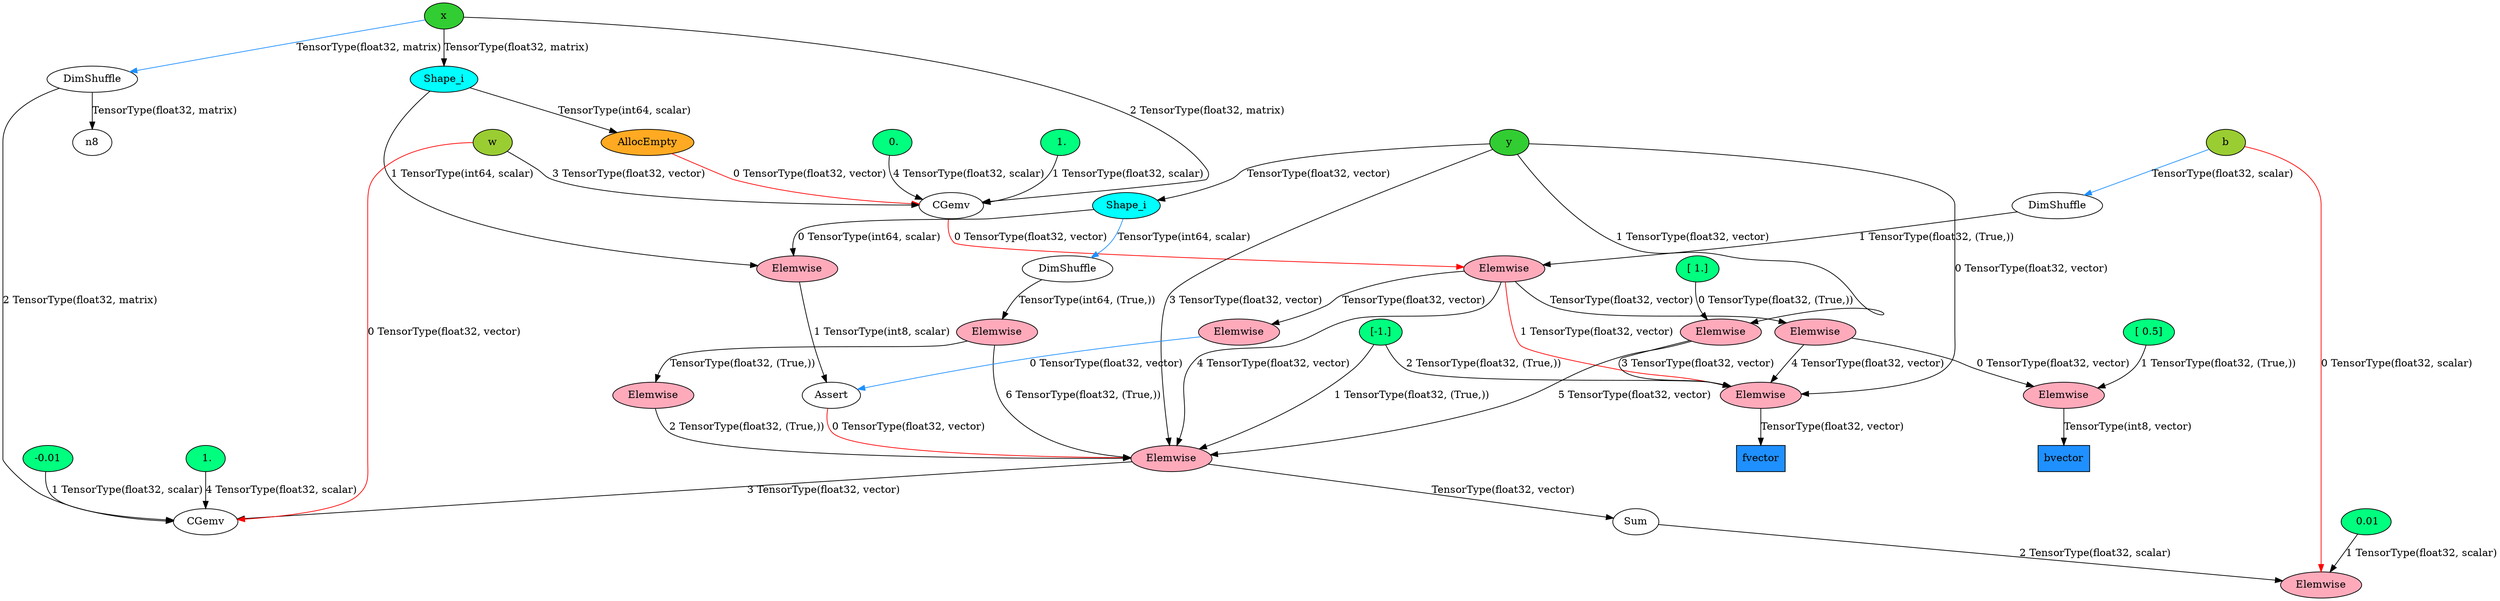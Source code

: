 digraph G {
	graph [bb="0,0,2623,828"];
	node [label="\N"];
	n1	 [apply_op="InplaceDimShuffle{x}",
		height=0.5,
		label=DimShuffle,
		node_type=apply,
		pos="732,546",
		width=1.4763];
	n28	 [apply_op="Elemwise{Composite{((-i0) - i1)}}[(0, 0)]",
		fillcolor="#FFAABB",
		height=0.5,
		label=Elemwise,
		node_type=apply,
		pos="1104,458",
		style=filled,
		type=colored,
		width=1.2888];
	n1 -> n28	 [label="1 TensorType(float32, (True,))",
		lp="1001.5,502",
		pos="e,1061.7,465.72 769.95,533.36 806.79,522.32 864.39,505.71 915,494 960.76,483.41 1013.3,473.88 1051.4,467.45"];
	n2	 [dtype=fscalar,
		fillcolor=YellowGreen,
		height=0.5,
		label=b,
		node_type=shared_input,
		pos="403,634",
		shape=ellipse,
		style=filled,
		tag="('sharedvalue.py', 212, 'utils.add_tag_trace(var)')",
		width=0.75];
	n2 -> n1	 [color=dodgerblue,
		label="TensorType(float32, scalar)",
		lp="578,590",
		pos="e,679.71,549.89 421.49,620.87 440.41,609.04 471.07,591.49 500,582 555.71,563.73 622.12,554.94 669.58,550.75"];
	n52	 [apply_op="Elemwise{Composite{(i0 - (i1 * i2))}}[(0, 0)]",
		fillcolor="#FFAABB",
		height=0.5,
		label=Elemwise,
		node_type=apply,
		pos="1161,18",
		style=filled,
		type=colored,
		width=1.2888];
	n2 -> n52	 [color=red,
		label="0 TensorType(float32, scalar)",
		lp="463.5,326",
		pos="e,1115.1,21.056 401.33,615.78 395.87,558.49 378.59,369.08 373,212 372.43,196.01 367.73,191.11 373,176 379.35,157.78 384.41,153.37 \
400,142 512.95,59.585 948.49,29.763 1104.8,21.586"];
	n4	 [apply_op="Shape_i{0}",
		fillcolor=cyan,
		height=0.5,
		label=Shape_i,
		node_type=apply,
		pos="1082,722",
		style=filled,
		type=colored,
		width=1.1152];
	n15	 [apply_op="AllocEmpty{dtype='float32'}",
		fillcolor="#FFAA22",
		height=0.5,
		label=AllocEmpty,
		node_type=apply,
		pos="1027,634",
		style=filled,
		type=colored,
		width=1.5312];
	n4 -> n15	 [label="TensorType(int64, scalar)",
		lp="1142,678",
		pos="e,1044.7,651.43 1076.3,703.71 1072.5,693.46 1066.9,680.47 1060,670 1057.5,666.21 1054.6,662.45 1051.5,658.88"];
	n17	 [apply_op="Elemwise{eq,no_inplace}",
		fillcolor="#FFAABB",
		height=0.5,
		label=Elemwise,
		node_type=apply,
		pos="2070,458",
		style=filled,
		type=colored,
		width=1.2888];
	n4 -> n17	 [label="1 TensorType(int64, scalar)",
		lp="2262,590",
		pos="e,2114.8,462.76 1122.3,721.06 1296.5,720.63 1983.4,711.65 2160,598 2206.4,568.12 2262.6,537.07 2228,494 2215.1,477.94 2165.2,468.8 \
2124.9,463.92"];
	n5	 [dtype=fmatrix,
		fillcolor=limegreen,
		height=0.5,
		label=x,
		node_type=input,
		pos="889,810",
		shape=ellipse,
		style=filled,
		tag="('<ipython-input-12-2c2a9376bdd2>', 8, 'x = T.matrix(x)')",
		width=0.75];
	n5 -> n4	 [label="TensorType(float32, matrix)",
		lp="1083,766",
		pos="e,1054.4,735.29 910.76,799.3 943.37,784.77 1005.3,757.18 1045.1,739.46"];
	n7	 [apply_op="InplaceDimShuffle{1,0}",
		height=0.5,
		label=DimShuffle,
		node_type=apply,
		pos="202,722",
		width=1.4763];
	n5 -> n7	 [color=dodgerblue,
		label="TensorType(float32, matrix)",
		lp="688,766",
		pos="e,251.16,729.15 862.49,805.68 762.17,793.12 404.28,748.32 261.47,730.44"];
	n21	 [apply_op="CGemv{inplace}",
		height=0.5,
		label=CGemv,
		node_type=apply,
		pos="1082,546",
		width=1.0694];
	n5 -> n21	 [label="2 TensorType(float32, matrix)",
		lp="971,678",
		pos="e,1048.3,554.71 884.23,791.87 877.61,764.73 868.33,710.75 886,670 908.77,617.5 930.96,611.5 980,582 997.95,571.2 1019.7,563.16 1038.5,\
557.52"];
	n8	 [height=0.5,
		pos="27,634",
		width=0.75];
	n7 -> n8	 [label="TensorType(float32, matrix)",
		lp="108,678",
		pos="e,22.363,652.02 150.15,717.59 104.65,713.41 43.409,704.45 28,686 22.51,679.43 21.025,670.55 21.302,662.04"];
	n48	 [apply_op="CGemv{inplace}",
		height=0.5,
		label=CGemv,
		node_type=apply,
		pos="591,106",
		width=1.0694];
	n7 -> n48	 [label="2 TensorType(float32, matrix)",
		lp="288,414",
		pos="e,552.35,106.31 202,703.87 202,686.51 202,658.89 202,635 202,635 202,635 202,457 202,434.33 195.7,427.46 203,406 250.17,267.41 274.46,\
217.33 400,142 443.35,115.99 501.44,108.44 542.14,106.65"];
	n9	 [apply_op="Shape_i{0}",
		fillcolor=cyan,
		height=0.5,
		label=Shape_i,
		node_type=apply,
		pos="2070,546",
		style=filled,
		type=colored,
		width=1.1152];
	n9 -> n17	 [label="0 TensorType(int64, scalar)",
		lp="2148,502",
		pos="e,2070,476.08 2070,527.6 2070,515.75 2070,499.82 2070,486.29"];
	n19	 [apply_op="InplaceDimShuffle{x}",
		height=0.5,
		label=DimShuffle,
		node_type=apply,
		pos="2275,458",
		width=1.4763];
	n9 -> n19	 [color=dodgerblue,
		label="TensorType(int64, scalar)",
		lp="2322,502",
		pos="e,2264.4,475.76 2109.7,543.18 2143.6,540.09 2192.9,531.84 2230,510 2241,503.52 2250.8,493.4 2258.4,483.87"];
	n10	 [dtype=fvector,
		fillcolor=limegreen,
		height=0.5,
		label=y,
		node_type=input,
		pos="1894,634",
		shape=ellipse,
		style=filled,
		tag="('<ipython-input-12-2c2a9376bdd2>', 9, 'y = T.vector(y)')",
		width=0.75];
	n10 -> n9	 [label="TensorType(float32, vector)",
		lp="2077,590",
		pos="e,2043.8,559.79 1915.2,622.63 1944.9,608.15 1999,581.7 2034.7,564.24"];
	n12	 [apply_op="Elemwise{sub,no_inplace}",
		fillcolor="#FFAABB",
		height=0.5,
		label=Elemwise,
		node_type=apply,
		pos="1846,370",
		style=filled,
		type=colored,
		width=1.2888];
	n10 -> n12	 [label="1 TensorType(float32, vector)",
		lp="1946.5,502",
		pos="e,1846.6,388.2 1888.9,616.22 1880.4,587.7 1863.6,527.81 1855,476 1850.7,449.87 1848.4,419.72 1847.2,398.44"];
	n41	 [apply_op="Elemwise{Composite{((i0 * i1 * i2 * i3) + ((scalar_sigmoid((-i4)) * i5) / i6))}}[(0, 0)]",
		fillcolor="#FFAABB",
		height=0.5,
		label=Elemwise,
		node_type=apply,
		pos="1847,194",
		style=filled,
		type=colored,
		width=1.2888];
	n10 -> n41	 [label="3 TensorType(float32, vector)",
		lp="2538.5,414",
		pos="e,1893.4,195.23 1920.8,631.45 1969.2,628.21 2074.1,619.19 2160,598 2187.5,591.22 2379.2,530.25 2399,510 2476,431.1 2462.2,369.74 \
2431,264 2426.2,247.8 2428.1,239.32 2414,230 2372.2,202.33 2038.7,196.53 1903.6,195.32"];
	n44	 [apply_op="Elemwise{Composite{((i0 * scalar_softplus(i1)) - (i2 * i3 * scalar_softplus(i4)))}}[(0, 1)]",
		fillcolor="#FFAABB",
		height=0.5,
		label=Elemwise,
		node_type=apply,
		pos="1209,282",
		style=filled,
		type=colored,
		width=1.2888];
	n10 -> n44	 [label="0 TensorType(float32, vector)",
		lp="1762.5,458",
		pos="e,1213.2,299.99 1876.5,620.26 1811,572.67 1584.2,407.88 1580,406 1545.9,390.75 1534.1,397.25 1498,388 1442.8,373.89 1430.8,363.67 \
1375,352 1344.3,345.57 1260.6,352.06 1235,334 1226.6,328.12 1220.8,318.73 1216.8,309.61"];
	n12 -> n41	 [label="5 TensorType(float32, vector)",
		lp="1931.5,282",
		pos="e,1846.9,212.07 1846.1,352 1846.3,321.85 1846.6,258.79 1846.8,222.43"];
	n12 -> n44	 [label="3 TensorType(float32, vector)",
		lp="1560.5,326",
		pos="e,1253,287.89 1808.2,359.43 1795.8,356.61 1781.9,353.81 1769,352 1639.8,333.88 1604.1,358.84 1476,334 1453.9,329.72 1449.8,323.35 \
1428,318 1372.5,304.41 1307.7,294.81 1263.1,289.15"];
	n13	 [dtype=float32,
		fillcolor=SpringGreen,
		height=0.5,
		label="[ 1.]",
		node_type=constant_input,
		pos="1891,458",
		shape=ellipse,
		style=filled,
		width=0.75];
	n13 -> n12	 [label="0 TensorType(float32, (True,))",
		lp="1959.5,414",
		pos="e,1854.7,387.69 1882.5,440.82 1876,428.37 1866.9,410.92 1859.4,396.58"];
	n15 -> n21	 [color=red,
		label="0 TensorType(float32, vector)",
		lp="1071.5,590",
		pos="e,1044.6,550.56 1002.5,617.72 989.74,607.76 978.38,594.37 987,582 997.94,566.31 1016.8,557.63 1034.8,552.84"];
	n36	 [apply_op="Assert{msg='Theano Assert failed!'}",
		height=0.5,
		label=Assert,
		node_type=apply,
		pos="2068,282",
		width=0.92774];
	n17 -> n36	 [label="1 TensorType(int8, scalar)",
		lp="2144.5,370",
		pos="e,2068.2,300.07 2069.8,440 2069.5,409.85 2068.7,346.79 2068.3,310.43"];
	n26	 [apply_op="Elemwise{Cast{float32}}",
		fillcolor="#FFAABB",
		height=0.5,
		label=Elemwise,
		node_type=apply,
		pos="2282,370",
		style=filled,
		type=colored,
		width=1.2888];
	n19 -> n26	 [label="TensorType(int64, (True,))",
		lp="2352.5,414",
		pos="e,2278.6,388.02 2274.7,439.96 2274.7,430.03 2274.9,417.28 2276,406 2276.2,403.42 2276.6,400.75 2276.9,398.08"];
	n21 -> n28	 [color=red,
		label="0 TensorType(float32, vector)",
		lp="1179.5,502",
		pos="e,1099.7,475.96 1086.3,528.01 1089.4,515.99 1093.6,499.64 1097.1,485.87"];
	n22	 [dtype=fscalar,
		fillcolor=SpringGreen,
		height=0.5,
		label=" 1.",
		node_type=constant_input,
		pos="1178,634",
		shape=ellipse,
		style=filled,
		width=0.75];
	n22 -> n21	 [label="1 TensorType(float32, scalar)",
		lp="1250.5,590",
		pos="e,1113.9,556.32 1174,616.1 1170.8,605.24 1165.1,591.43 1156,582 1147,572.64 1134.9,565.5 1123.2,560.19"];
	n23	 [dtype=fvector,
		fillcolor=YellowGreen,
		height=0.5,
		label=w,
		node_type=shared_input,
		pos="635,634",
		shape=ellipse,
		style=filled,
		tag="('sharedvalue.py', 212, 'utils.add_tag_trace(var)')",
		width=0.75];
	n23 -> n21	 [label="3 TensorType(float32, vector)",
		lp="790.5,590",
		pos="e,1043.5,548.03 649.67,618.83 663.14,606.76 684.25,590.13 706,582 764.71,560.04 945.51,551.36 1033.2,548.37"];
	n23 -> n48	 [color=red,
		label="0 TensorType(float32, vector)",
		lp="675.5,370",
		pos="e,591,124.13 621.8,618.02 608.84,601.73 591,574.34 591,547 591,547 591,547 591,193 591,173.4 591,151.3 591,134.4"];
	n24	 [dtype=fscalar,
		fillcolor=SpringGreen,
		height=0.5,
		label=" 0.",
		node_type=constant_input,
		pos="1368,634",
		shape=ellipse,
		style=filled,
		width=0.75];
	n24 -> n21	 [label="4 TensorType(float32, scalar)",
		lp="1436.5,590",
		pos="e,1120.4,548.2 1362.5,615.99 1357.8,604.48 1350,589.97 1338,582 1305,560.01 1195.3,551.7 1130.8,548.66"];
	n30	 [apply_op="Elemwise{inv,no_inplace}",
		fillcolor="#FFAABB",
		height=0.5,
		label=Elemwise,
		node_type=apply,
		pos="2376,282",
		style=filled,
		type=colored,
		width=1.2888];
	n26 -> n30	 [label="TensorType(float32, (True,))",
		lp="2355.5,326",
		pos="e,2339.6,293.26 2273.5,351.95 2269.5,341.29 2267,327.77 2274,318 2277.6,312.99 2304.4,303.89 2329.7,296.22"];
	n26 -> n41	 [label="6 TensorType(float32, (True,))",
		lp="2233.5,282",
		pos="e,1893.4,195.03 2245.2,358.84 2214.9,348.65 2172.8,330.1 2147,300 2125.7,275.12 2149.3,250.83 2124,230 2091.4,203.11 1974.6,196.61 \
1903.5,195.2"];
	n32	 [apply_op=sigmoid,
		fillcolor="#FFAABB",
		height=0.5,
		label=Elemwise,
		node_type=apply,
		pos="1714,370",
		style=filled,
		type=colored,
		width=1.2888];
	n28 -> n32	 [label="TensorType(float32, vector)",
		lp="1605,414",
		pos="e,1676.6,380.68 1148.6,453.1 1241.3,444.59 1461.1,422.37 1643,388 1650.7,386.54 1658.8,384.8 1666.7,382.99"];
	n34	 [apply_op="Elemwise{neg,no_inplace}",
		fillcolor="#FFAABB",
		height=0.5,
		label=Elemwise,
		node_type=apply,
		pos="1012,370",
		style=filled,
		type=colored,
		width=1.2888];
	n28 -> n34	 [label="TensorType(float32, vector)",
		lp="1103,414",
		pos="e,1012.3,388.33 1065.2,448.04 1050.4,442.77 1034.5,434.58 1024,422 1018.5,415.42 1015.4,406.77 1013.7,398.47"];
	n28 -> n41	 [label="4 TensorType(float32, vector)",
		lp="1758.5,326",
		pos="e,1842.4,211.98 1146,450.17 1208.5,440.08 1329.7,420.79 1433,406 1493.8,397.3 1512.6,409.72 1570,388 1622.1,368.29 1622.2,338.42 \
1674,318 1721.3,299.36 1745.2,328.92 1787,300 1814.1,281.3 1830.5,246.18 1839.1,221.73"];
	n28 -> n44	 [color=red,
		label="1 TensorType(float32, vector)",
		lp="1286.5,370",
		pos="e,1207.6,300.22 1142.5,447.88 1156.9,442.6 1172.1,434.44 1182,422 1195.4,405.07 1203.1,345.83 1206.7,310.39"];
	n30 -> n41	 [label="2 TensorType(float32, (True,))",
		lp="2323.5,238",
		pos="e,1891.9,198.86 2340,270.54 2331.8,268.28 2323.1,265.98 2315,264 2243.1,246.5 2225.1,241.79 2152,230 2065.1,215.98 1963.3,205.48 \
1902.1,199.79"];
	n32 -> n36	 [color=dodgerblue,
		label="0 TensorType(float32, vector)",
		lp="1969.5,326",
		pos="e,2041.9,293.35 1751.4,359.35 1776.6,352.67 1810.5,343.34 1840,334 1860.2,327.6 1864.4,322.99 1885,318 1943.8,303.78 1961.2,314.18 \
2020,300 2024.1,299.02 2028.3,297.82 2032.4,296.52"];
	n38	 [apply_op="Elemwise{Composite{GT(scalar_sigmoid(i0), i1)}}",
		fillcolor="#FFAABB",
		height=0.5,
		label=Elemwise,
		node_type=apply,
		pos="743,282",
		style=filled,
		type=colored,
		width=1.2888];
	n34 -> n38	 [label="0 TensorType(float32, vector)",
		lp="918.5,326",
		pos="e,765.22,298.1 967.79,364.26 931.12,359.4 878.04,350.2 834,334 812.87,326.23 790.8,313.97 773.69,303.43"];
	n34 -> n44	 [label="4 TensorType(float32, vector)",
		lp="1097.5,326",
		pos="e,1163,284.68 1007.3,351.92 1005.4,340.98 1005.2,327.16 1013,318 1030.8,297.18 1101.6,288.72 1153,285.3"];
	n36 -> n41	 [color=red,
		label="0 TensorType(float32, vector)",
		lp="2039.5,238",
		pos="e,1873.5,209.09 2041.2,271.13 2034.3,268.71 2026.9,266.18 2020,264 1991.4,254.99 1983.1,256.44 1955,246 1930.2,236.8 1903.3,224.11 \
1882.6,213.7"];
	n40	 [dtype=bvector,
		fillcolor=dodgerblue,
		height=0.5,
		label=bvector,
		node_type=output,
		pos="743,194",
		shape=box,
		style=filled,
		width=0.80556];
	n38 -> n40	 [label="TensorType(int8, vector)",
		lp="813.5,238",
		pos="e,743,212.08 743,263.6 743,251.75 743,235.82 743,222.29"];
	n39	 [dtype=float32,
		fillcolor=SpringGreen,
		height=0.5,
		label="[ 0.5]",
		node_type=constant_input,
		pos="809,370",
		shape=ellipse,
		style=filled,
		width=0.84093];
	n39 -> n38	 [label="1 TensorType(float32, (True,))",
		lp="711.5,326",
		pos="e,698.48,287.43 785.04,358.77 778.33,356.23 770.97,353.74 764,352 733.78,344.45 645.56,357.4 625,334 602.75,308.68 647.83,295.48 \
688.54,288.92"];
	n46	 [apply_op="Sum{acc_dtype=float64}",
		height=0.5,
		label=Sum,
		node_type=apply,
		pos="1219,106",
		width=0.75413];
	n41 -> n46	 [label="TensorType(float32, vector)",
		lp="1814,150",
		pos="e,1244.4,112.5 1813.4,181.35 1776.7,169.2 1715.9,150.72 1662,142 1508.7,117.21 1467.3,141.86 1313,124 1293.4,121.74 1271.8,117.92 \
1254.2,114.47"];
	n41 -> n48	 [label="3 TensorType(float32, vector)",
		lp="1489.5,150",
		pos="e,629.3,109.01 1802.1,189.25 1695.4,180.41 1418,157.77 1186,142 983.09,128.21 741.03,114.96 639.54,109.55"];
	n42	 [dtype=float32,
		fillcolor=SpringGreen,
		height=0.5,
		label="[-1.]",
		node_type=constant_input,
		pos="1534,370",
		shape=ellipse,
		style=filled,
		width=0.75];
	n42 -> n41	 [label="1 TensorType(float32, (True,))",
		lp="1700.5,282",
		pos="e,1804.6,201.42 1560.7,365.98 1580.7,362.17 1606.9,353.53 1620,334 1624,328.1 1621.1,325.02 1620,318 1618.6,309.68 1615.4,308.32 \
1614,300 1611.4,284.21 1604.4,276.82 1614,264 1635.6,235.02 1732.8,213.91 1794.6,203.12"];
	n42 -> n44	 [label="2 TensorType(float32, (True,))",
		lp="1341.5,326",
		pos="e,1219.3,299.72 1507.6,365.09 1483.1,361.51 1445.6,356.15 1413,352 1342.9,343.08 1317.8,366.33 1255,334 1243.4,328.01 1233.2,317.77 \
1225.5,308.03"];
	n45	 [dtype=fvector,
		fillcolor=dodgerblue,
		height=0.5,
		label=fvector,
		node_type=output,
		pos="1058,194",
		shape=box,
		style=filled,
		width=0.77778];
	n44 -> n45	 [label="TensorType(float32, vector)",
		lp="1227,238",
		pos="e,1086.1,210.98 1184.1,266.8 1159.8,253 1122.7,231.87 1095,216.1"];
	n46 -> n52	 [label="2 TensorType(float32, scalar)",
		lp="1245.5,62",
		pos="e,1157.4,36.164 1195.5,96.914 1183.2,91.376 1169.3,82.699 1162,70 1158,62.946 1156.7,54.394 1156.7,46.326"];
	n49	 [dtype=fscalar,
		fillcolor=SpringGreen,
		height=0.5,
		label=-0.01,
		node_type=constant_input,
		pos="1134,194",
		shape=ellipse,
		style=filled,
		width=0.81802];
	n49 -> n48	 [label="1 TensorType(float32, scalar)",
		lp="1098.5,150",
		pos="e,629.34,108.66 1111.7,182.03 1106.3,179.74 1100.5,177.56 1095,176 931.86,130.22 730.17,114.31 639.34,109.2"];
	n50	 [dtype=fscalar,
		fillcolor=SpringGreen,
		height=0.5,
		label=" 1.",
		node_type=constant_input,
		pos="409,194",
		shape=ellipse,
		style=filled,
		width=0.75];
	n50 -> n48	 [label="4 TensorType(float32, scalar)",
		lp="493.5,150",
		pos="e,552.7,108.92 404.34,175.96 402.45,165.03 402.24,151.21 410,142 426.71,122.15 494.83,113.41 542.56,109.66"];
	n53	 [dtype=fscalar,
		fillcolor=SpringGreen,
		height=0.5,
		label=" 0.01",
		node_type=constant_input,
		pos="1351,106",
		shape=ellipse,
		style=filled,
		width=0.80899];
	n53 -> n52	 [label="1 TensorType(float32, scalar)",
		lp="1424.5,62",
		pos="e,1205.2,23.569 1347.9,87.845 1344.9,76.576 1339.3,62.414 1329,54 1311.8,39.948 1257.6,30.387 1215.3,24.855"];
}
